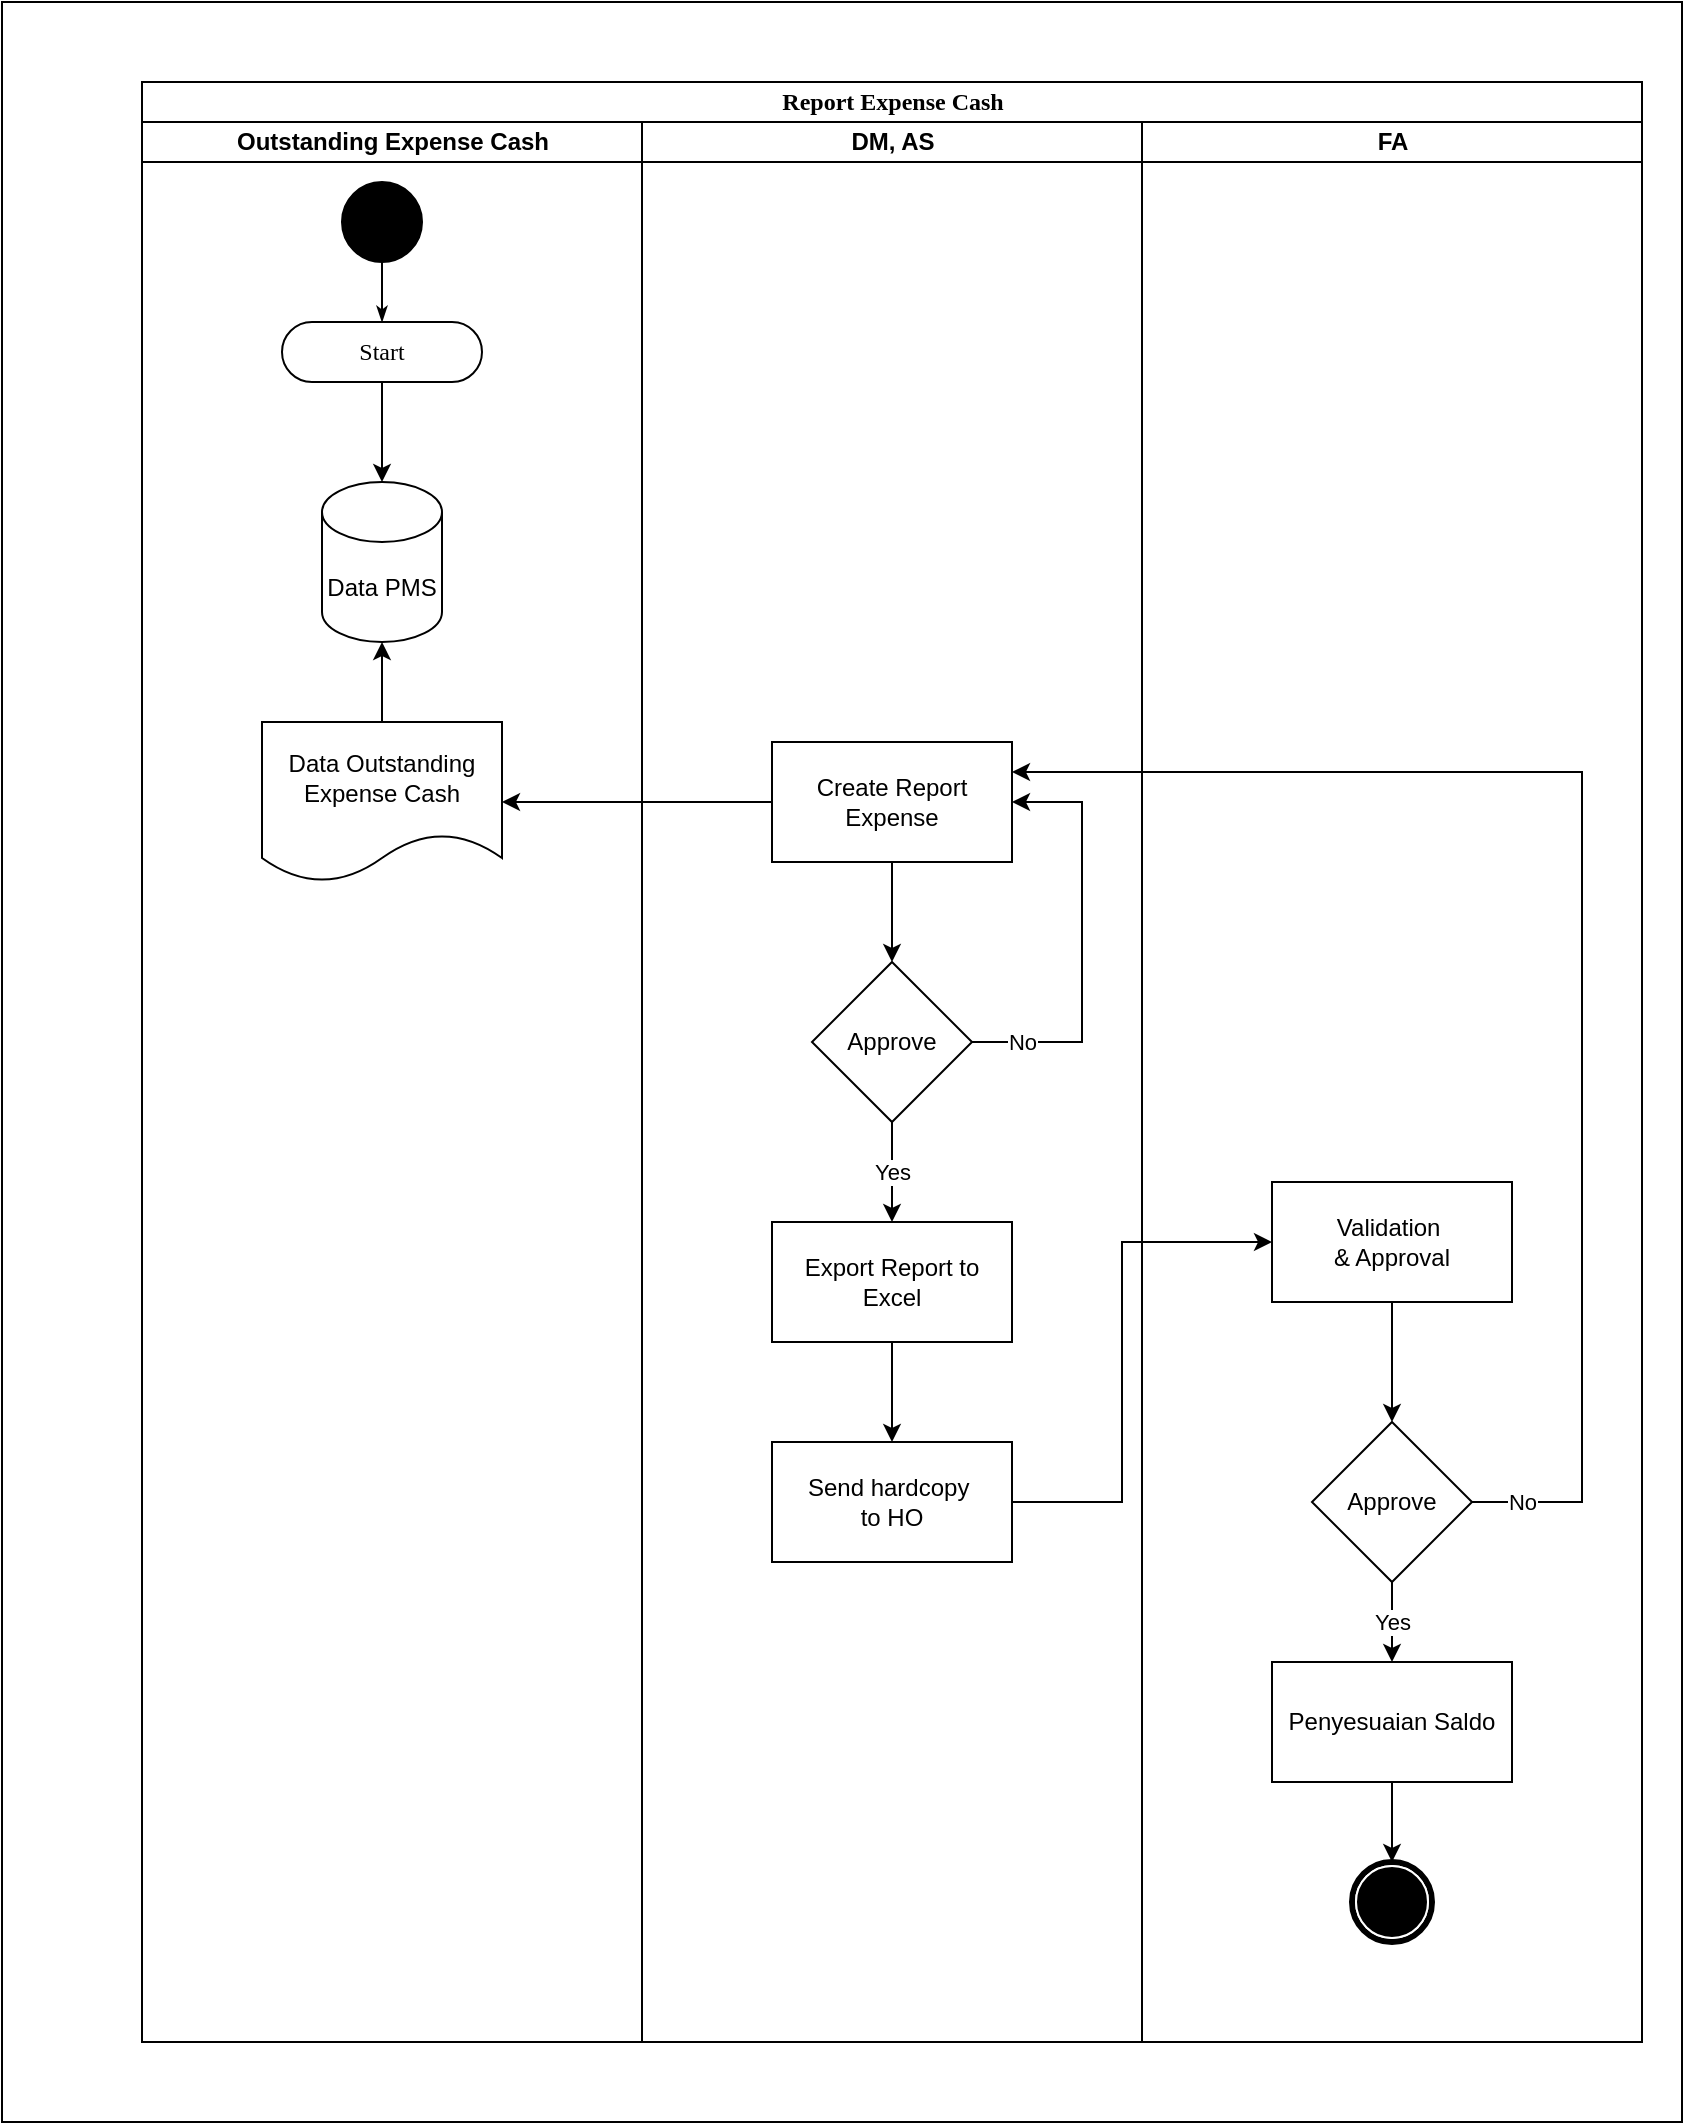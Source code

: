<mxfile version="23.1.5" type="github">
  <diagram name="BP-Report PMS" id="Wa9x7KHW8JzEsCRcJoiK">
    <mxGraphModel dx="1984" dy="1691" grid="1" gridSize="10" guides="1" tooltips="1" connect="1" arrows="1" fold="1" page="1" pageScale="1" pageWidth="850" pageHeight="1100" math="0" shadow="0">
      <root>
        <mxCell id="0" />
        <mxCell id="1" parent="0" />
        <mxCell id="9setHl7YU-eTteCl_YB4-1" value="" style="rounded=0;whiteSpace=wrap;html=1;" vertex="1" parent="1">
          <mxGeometry x="-30" y="-20" width="840" height="1060" as="geometry" />
        </mxCell>
        <mxCell id="9setHl7YU-eTteCl_YB4-2" value="Report Expense Cash" style="swimlane;html=1;childLayout=stackLayout;startSize=20;rounded=0;shadow=0;comic=0;labelBackgroundColor=none;strokeWidth=1;fontFamily=Verdana;fontSize=12;align=center;" vertex="1" parent="1">
          <mxGeometry x="40" y="20" width="750" height="980" as="geometry" />
        </mxCell>
        <mxCell id="9setHl7YU-eTteCl_YB4-3" value="Outstanding Expense Cash" style="swimlane;html=1;startSize=20;" vertex="1" parent="9setHl7YU-eTteCl_YB4-2">
          <mxGeometry y="20" width="250" height="960" as="geometry" />
        </mxCell>
        <mxCell id="9setHl7YU-eTteCl_YB4-4" value="" style="ellipse;whiteSpace=wrap;html=1;rounded=0;shadow=0;comic=0;labelBackgroundColor=none;strokeWidth=1;fillColor=#000000;fontFamily=Verdana;fontSize=12;align=center;" vertex="1" parent="9setHl7YU-eTteCl_YB4-3">
          <mxGeometry x="100" y="30" width="40" height="40" as="geometry" />
        </mxCell>
        <mxCell id="9setHl7YU-eTteCl_YB4-5" value="Start" style="rounded=1;whiteSpace=wrap;html=1;shadow=0;comic=0;labelBackgroundColor=none;strokeWidth=1;fontFamily=Verdana;fontSize=12;align=center;arcSize=50;" vertex="1" parent="9setHl7YU-eTteCl_YB4-3">
          <mxGeometry x="70" y="100" width="100" height="30" as="geometry" />
        </mxCell>
        <mxCell id="9setHl7YU-eTteCl_YB4-6" style="edgeStyle=orthogonalEdgeStyle;rounded=0;html=1;labelBackgroundColor=none;startArrow=none;startFill=0;startSize=5;endArrow=classicThin;endFill=1;endSize=5;jettySize=auto;orthogonalLoop=1;strokeWidth=1;fontFamily=Verdana;fontSize=12" edge="1" parent="9setHl7YU-eTteCl_YB4-3" source="9setHl7YU-eTteCl_YB4-4" target="9setHl7YU-eTteCl_YB4-5">
          <mxGeometry relative="1" as="geometry" />
        </mxCell>
        <mxCell id="9setHl7YU-eTteCl_YB4-7" value="Data Outstanding Expense Cash" style="shape=document;whiteSpace=wrap;html=1;boundedLbl=1;" vertex="1" parent="9setHl7YU-eTteCl_YB4-3">
          <mxGeometry x="60" y="300" width="120" height="80" as="geometry" />
        </mxCell>
        <mxCell id="9setHl7YU-eTteCl_YB4-8" value="DM, AS" style="swimlane;html=1;startSize=20;" vertex="1" parent="9setHl7YU-eTteCl_YB4-2">
          <mxGeometry x="250" y="20" width="250" height="960" as="geometry" />
        </mxCell>
        <mxCell id="9setHl7YU-eTteCl_YB4-9" style="edgeStyle=orthogonalEdgeStyle;rounded=0;orthogonalLoop=1;jettySize=auto;html=1;exitX=0.5;exitY=1;exitDx=0;exitDy=0;entryX=0.5;entryY=0;entryDx=0;entryDy=0;" edge="1" parent="9setHl7YU-eTteCl_YB4-8" source="9setHl7YU-eTteCl_YB4-10" target="9setHl7YU-eTteCl_YB4-16">
          <mxGeometry relative="1" as="geometry" />
        </mxCell>
        <mxCell id="9setHl7YU-eTteCl_YB4-10" value="Create Report Expense" style="rounded=0;whiteSpace=wrap;html=1;" vertex="1" parent="9setHl7YU-eTteCl_YB4-8">
          <mxGeometry x="65" y="310" width="120" height="60" as="geometry" />
        </mxCell>
        <mxCell id="9setHl7YU-eTteCl_YB4-11" style="edgeStyle=orthogonalEdgeStyle;rounded=0;orthogonalLoop=1;jettySize=auto;html=1;exitX=0.5;exitY=1;exitDx=0;exitDy=0;entryX=0.5;entryY=0;entryDx=0;entryDy=0;" edge="1" parent="9setHl7YU-eTteCl_YB4-8" source="9setHl7YU-eTteCl_YB4-12" target="9setHl7YU-eTteCl_YB4-13">
          <mxGeometry relative="1" as="geometry" />
        </mxCell>
        <mxCell id="9setHl7YU-eTteCl_YB4-12" value="Export Report to Excel" style="whiteSpace=wrap;html=1;rounded=0;" vertex="1" parent="9setHl7YU-eTteCl_YB4-8">
          <mxGeometry x="65" y="550" width="120" height="60" as="geometry" />
        </mxCell>
        <mxCell id="9setHl7YU-eTteCl_YB4-13" value="&lt;div&gt;Send hardcopy&amp;nbsp;&lt;/div&gt;&lt;div&gt;to HO&lt;/div&gt;" style="whiteSpace=wrap;html=1;rounded=0;" vertex="1" parent="9setHl7YU-eTteCl_YB4-8">
          <mxGeometry x="65" y="660" width="120" height="60" as="geometry" />
        </mxCell>
        <mxCell id="9setHl7YU-eTteCl_YB4-14" value="Yes" style="edgeStyle=orthogonalEdgeStyle;rounded=0;orthogonalLoop=1;jettySize=auto;html=1;exitX=0.5;exitY=1;exitDx=0;exitDy=0;" edge="1" parent="9setHl7YU-eTteCl_YB4-8" source="9setHl7YU-eTteCl_YB4-16" target="9setHl7YU-eTteCl_YB4-12">
          <mxGeometry relative="1" as="geometry" />
        </mxCell>
        <mxCell id="9setHl7YU-eTteCl_YB4-15" value="No" style="edgeStyle=orthogonalEdgeStyle;rounded=0;orthogonalLoop=1;jettySize=auto;html=1;exitX=1;exitY=0.5;exitDx=0;exitDy=0;entryX=1;entryY=0.5;entryDx=0;entryDy=0;" edge="1" parent="9setHl7YU-eTteCl_YB4-8" source="9setHl7YU-eTteCl_YB4-16" target="9setHl7YU-eTteCl_YB4-10">
          <mxGeometry x="-0.762" relative="1" as="geometry">
            <Array as="points">
              <mxPoint x="220" y="460" />
              <mxPoint x="220" y="340" />
            </Array>
            <mxPoint as="offset" />
          </mxGeometry>
        </mxCell>
        <mxCell id="9setHl7YU-eTteCl_YB4-16" value="Approve" style="rhombus;whiteSpace=wrap;html=1;" vertex="1" parent="9setHl7YU-eTteCl_YB4-8">
          <mxGeometry x="85" y="420" width="80" height="80" as="geometry" />
        </mxCell>
        <mxCell id="9setHl7YU-eTteCl_YB4-17" value="FA" style="swimlane;html=1;startSize=20;" vertex="1" parent="9setHl7YU-eTteCl_YB4-2">
          <mxGeometry x="500" y="20" width="250" height="960" as="geometry" />
        </mxCell>
        <mxCell id="9setHl7YU-eTteCl_YB4-18" value="&lt;div&gt;Validation&amp;nbsp;&lt;/div&gt;&lt;div&gt;&amp;amp; Approval&lt;/div&gt;" style="rounded=0;whiteSpace=wrap;html=1;" vertex="1" parent="9setHl7YU-eTteCl_YB4-17">
          <mxGeometry x="65" y="530" width="120" height="60" as="geometry" />
        </mxCell>
        <mxCell id="9setHl7YU-eTteCl_YB4-19" value="Yes" style="edgeStyle=orthogonalEdgeStyle;rounded=0;orthogonalLoop=1;jettySize=auto;html=1;exitX=0.5;exitY=1;exitDx=0;exitDy=0;entryX=0.5;entryY=0;entryDx=0;entryDy=0;" edge="1" parent="9setHl7YU-eTteCl_YB4-17" source="9setHl7YU-eTteCl_YB4-20" target="9setHl7YU-eTteCl_YB4-22">
          <mxGeometry relative="1" as="geometry" />
        </mxCell>
        <mxCell id="9setHl7YU-eTteCl_YB4-20" value="Approve" style="rhombus;whiteSpace=wrap;html=1;" vertex="1" parent="9setHl7YU-eTteCl_YB4-17">
          <mxGeometry x="85" y="650" width="80" height="80" as="geometry" />
        </mxCell>
        <mxCell id="9setHl7YU-eTteCl_YB4-21" style="edgeStyle=orthogonalEdgeStyle;rounded=0;orthogonalLoop=1;jettySize=auto;html=1;exitX=0.5;exitY=1;exitDx=0;exitDy=0;entryX=0.5;entryY=0;entryDx=0;entryDy=0;" edge="1" parent="9setHl7YU-eTteCl_YB4-17" source="9setHl7YU-eTteCl_YB4-18" target="9setHl7YU-eTteCl_YB4-20">
          <mxGeometry relative="1" as="geometry" />
        </mxCell>
        <mxCell id="9setHl7YU-eTteCl_YB4-22" value="Penyesuaian Saldo" style="rounded=0;whiteSpace=wrap;html=1;" vertex="1" parent="9setHl7YU-eTteCl_YB4-17">
          <mxGeometry x="65" y="770" width="120" height="60" as="geometry" />
        </mxCell>
        <mxCell id="9setHl7YU-eTteCl_YB4-23" value="" style="shape=mxgraph.bpmn.shape;html=1;verticalLabelPosition=bottom;labelBackgroundColor=#ffffff;verticalAlign=top;perimeter=ellipsePerimeter;outline=end;symbol=terminate;rounded=0;shadow=0;comic=0;strokeWidth=1;fontFamily=Verdana;fontSize=12;align=center;" vertex="1" parent="9setHl7YU-eTteCl_YB4-17">
          <mxGeometry x="105" y="870" width="40" height="40" as="geometry" />
        </mxCell>
        <mxCell id="9setHl7YU-eTteCl_YB4-24" style="edgeStyle=orthogonalEdgeStyle;rounded=0;orthogonalLoop=1;jettySize=auto;html=1;exitX=0.5;exitY=1;exitDx=0;exitDy=0;entryX=0.5;entryY=0;entryDx=0;entryDy=0;" edge="1" parent="9setHl7YU-eTteCl_YB4-17" source="9setHl7YU-eTteCl_YB4-22" target="9setHl7YU-eTteCl_YB4-23">
          <mxGeometry relative="1" as="geometry" />
        </mxCell>
        <mxCell id="9setHl7YU-eTteCl_YB4-25" style="edgeStyle=orthogonalEdgeStyle;rounded=0;orthogonalLoop=1;jettySize=auto;html=1;exitX=0;exitY=0.5;exitDx=0;exitDy=0;" edge="1" parent="9setHl7YU-eTteCl_YB4-2" source="9setHl7YU-eTteCl_YB4-10" target="9setHl7YU-eTteCl_YB4-7">
          <mxGeometry relative="1" as="geometry" />
        </mxCell>
        <mxCell id="9setHl7YU-eTteCl_YB4-26" style="edgeStyle=orthogonalEdgeStyle;rounded=0;orthogonalLoop=1;jettySize=auto;html=1;exitX=1;exitY=0.5;exitDx=0;exitDy=0;entryX=0;entryY=0.5;entryDx=0;entryDy=0;" edge="1" parent="9setHl7YU-eTteCl_YB4-2" source="9setHl7YU-eTteCl_YB4-13" target="9setHl7YU-eTteCl_YB4-18">
          <mxGeometry relative="1" as="geometry">
            <Array as="points">
              <mxPoint x="490" y="710" />
              <mxPoint x="490" y="580" />
            </Array>
          </mxGeometry>
        </mxCell>
        <mxCell id="9setHl7YU-eTteCl_YB4-27" value="No" style="edgeStyle=orthogonalEdgeStyle;rounded=0;orthogonalLoop=1;jettySize=auto;html=1;exitX=1;exitY=0.5;exitDx=0;exitDy=0;entryX=1;entryY=0.25;entryDx=0;entryDy=0;" edge="1" parent="9setHl7YU-eTteCl_YB4-2" source="9setHl7YU-eTteCl_YB4-20" target="9setHl7YU-eTteCl_YB4-10">
          <mxGeometry x="-0.929" relative="1" as="geometry">
            <Array as="points">
              <mxPoint x="720" y="710" />
              <mxPoint x="720" y="345" />
            </Array>
            <mxPoint as="offset" />
          </mxGeometry>
        </mxCell>
        <mxCell id="9setHl7YU-eTteCl_YB4-28" value="Data PMS" style="shape=cylinder3;whiteSpace=wrap;html=1;boundedLbl=1;backgroundOutline=1;size=15;" vertex="1" parent="1">
          <mxGeometry x="130" y="220" width="60" height="80" as="geometry" />
        </mxCell>
        <mxCell id="9setHl7YU-eTteCl_YB4-29" style="edgeStyle=orthogonalEdgeStyle;rounded=0;orthogonalLoop=1;jettySize=auto;html=1;exitX=0.5;exitY=1;exitDx=0;exitDy=0;" edge="1" parent="1" source="9setHl7YU-eTteCl_YB4-5" target="9setHl7YU-eTteCl_YB4-28">
          <mxGeometry relative="1" as="geometry" />
        </mxCell>
        <mxCell id="9setHl7YU-eTteCl_YB4-30" style="edgeStyle=orthogonalEdgeStyle;rounded=0;orthogonalLoop=1;jettySize=auto;html=1;entryX=0.5;entryY=1;entryDx=0;entryDy=0;entryPerimeter=0;" edge="1" parent="1" source="9setHl7YU-eTteCl_YB4-7" target="9setHl7YU-eTteCl_YB4-28">
          <mxGeometry relative="1" as="geometry">
            <mxPoint x="160" y="335" as="sourcePoint" />
          </mxGeometry>
        </mxCell>
      </root>
    </mxGraphModel>
  </diagram>
</mxfile>
